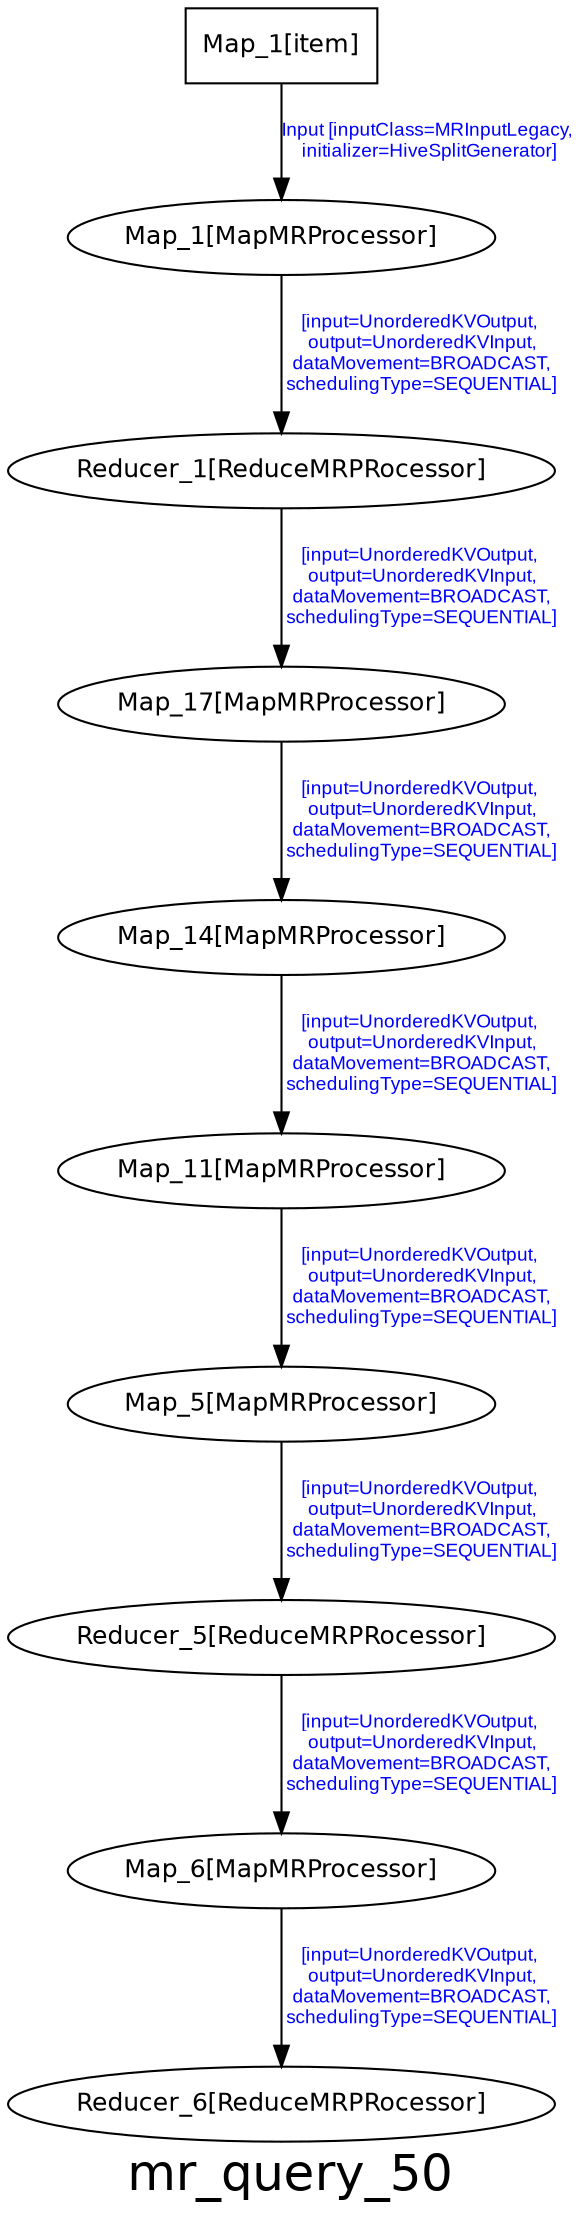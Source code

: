 digraph mr_query_50 {
graph [ label="mr_query_50", fontsize=24, fontname=Helvetica];
node [fontsize=12, fontname=Helvetica];
edge [fontsize=9, fontcolor=blue, fontname=Arial];
"mr_query_50.Map_1_item" [ label = "Map_1[item]", shape = "box" ];
"mr_query_50.Map_1_item" -> "mr_query_50.Map_1" [ label = "Input [inputClass=MRInputLegacy,\n initializer=HiveSplitGenerator]" ];
"mr_query_50.Map_1" [ label = "Map_1[MapMRProcessor]"]
"mr_query_50.Map_1" -> "mr_query_50.Reducer_1" [ label = "[input=UnorderedKVOutput,\n output=UnorderedKVInput,\n dataMovement=BROADCAST,\n schedulingType=SEQUENTIAL]" ];
"mr_query_50.Reducer_1" [label = "Reducer_1[ReduceMRPRocessor]"]
"mr_query_50.Reducer_1" -> "mr_query_50.Map_17" [ label = "[input=UnorderedKVOutput,\n output=UnorderedKVInput,\n dataMovement=BROADCAST,\n schedulingType=SEQUENTIAL]" ];

"mr_query_50.Map_17" [ label = "Map_17[MapMRProcessor]" ];
"mr_query_50.Map_17" -> "mr_query_50.Map_14" [ label = "[input=UnorderedKVOutput,\n output=UnorderedKVInput,\n dataMovement=BROADCAST,\n schedulingType=SEQUENTIAL]" ];

"mr_query_50.Map_14" [ label = "Map_14[MapMRProcessor]"]
"mr_query_50.Map_14" -> "mr_query_50.Map_11" [ label = "[input=UnorderedKVOutput,\n output=UnorderedKVInput,\n dataMovement=BROADCAST,\n schedulingType=SEQUENTIAL]" ];

"mr_query_50.Map_11" [ label = "Map_11[MapMRProcessor]"]
"mr_query_50.Map_11" -> "mr_query_50.Map_5" [ label = "[input=UnorderedKVOutput,\n output=UnorderedKVInput,\n dataMovement=BROADCAST,\n schedulingType=SEQUENTIAL]" ];

"mr_query_50.Map_5" [ label = "Map_5[MapMRProcessor]"]
"mr_query_50.Map_5" -> "mr_query_50.Reducer_5" [ label = "[input=UnorderedKVOutput,\n output=UnorderedKVInput,\n dataMovement=BROADCAST,\n schedulingType=SEQUENTIAL]" ];
"mr_query_50.Reducer_5" [label = "Reducer_5[ReduceMRPRocessor]"]
"mr_query_50.Reducer_5" -> "mr_query_50.Map_6" [ label = "[input=UnorderedKVOutput,\n output=UnorderedKVInput,\n dataMovement=BROADCAST,\n schedulingType=SEQUENTIAL]" ];

"mr_query_50.Map_6" [ label = "Map_6[MapMRProcessor]"]
"mr_query_50.Map_6" -> "mr_query_50.Reducer_6" [ label = "[input=UnorderedKVOutput,\n output=UnorderedKVInput,\n dataMovement=BROADCAST,\n schedulingType=SEQUENTIAL]" ];
"mr_query_50.Reducer_6" [label = "Reducer_6[ReduceMRPRocessor]"]

}
